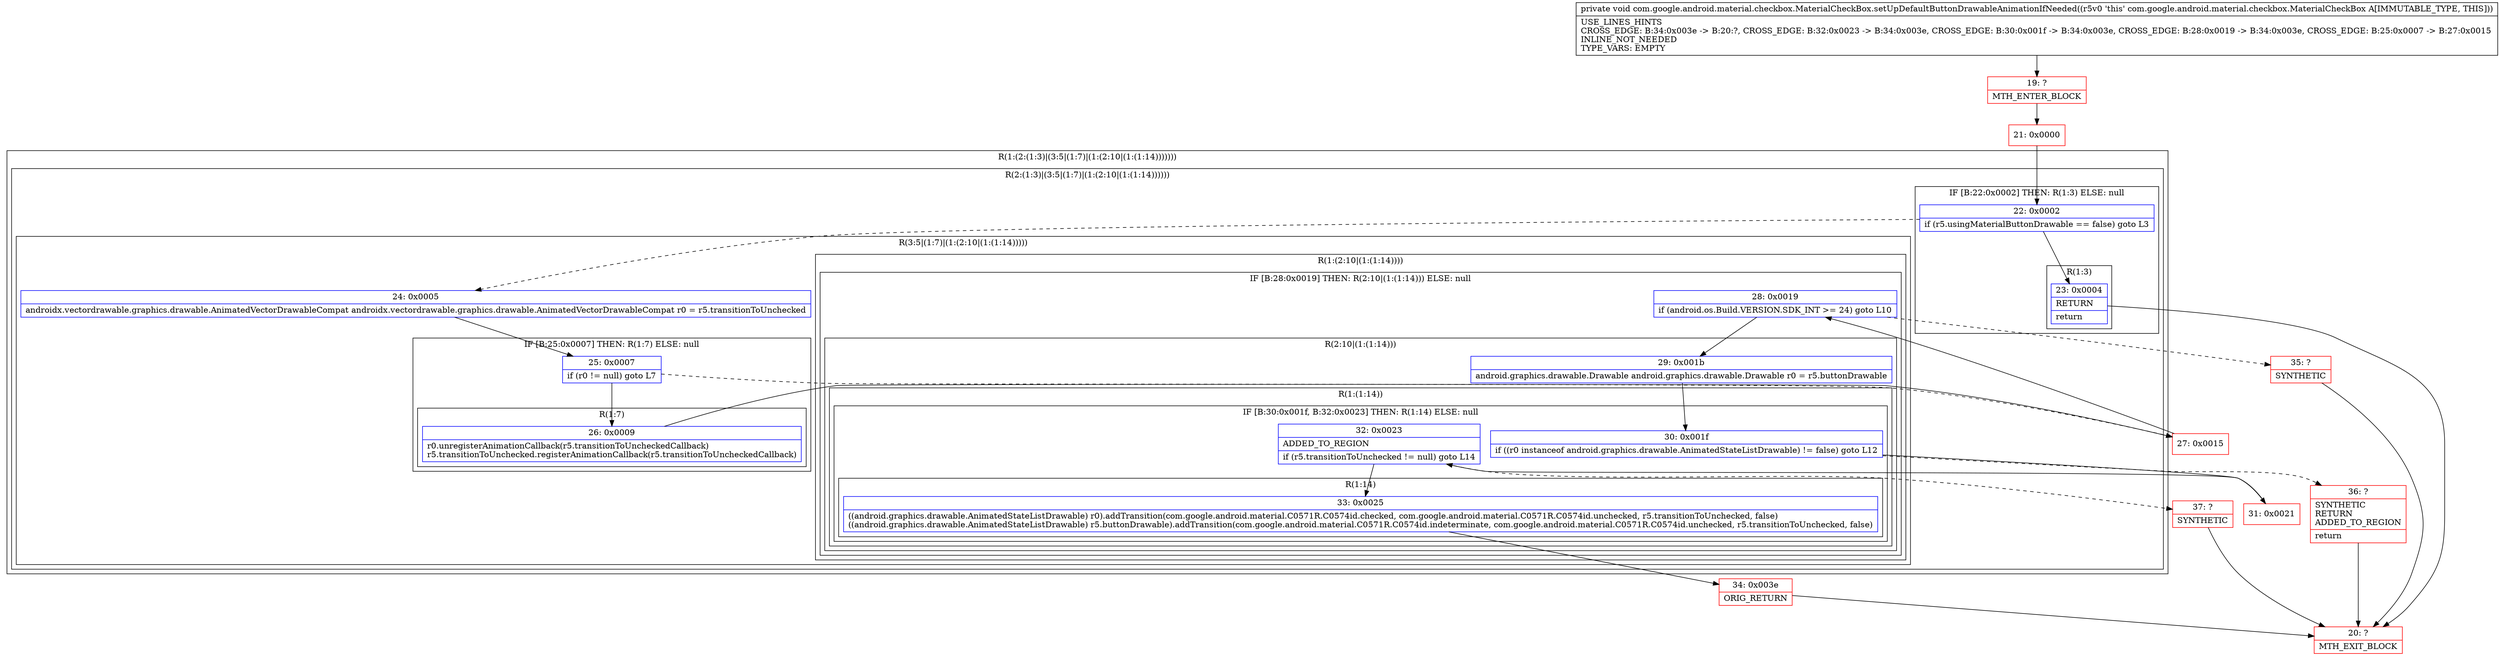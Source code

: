 digraph "CFG forcom.google.android.material.checkbox.MaterialCheckBox.setUpDefaultButtonDrawableAnimationIfNeeded()V" {
subgraph cluster_Region_1784004079 {
label = "R(1:(2:(1:3)|(3:5|(1:7)|(1:(2:10|(1:(1:14)))))))";
node [shape=record,color=blue];
subgraph cluster_Region_982968683 {
label = "R(2:(1:3)|(3:5|(1:7)|(1:(2:10|(1:(1:14))))))";
node [shape=record,color=blue];
subgraph cluster_IfRegion_264926355 {
label = "IF [B:22:0x0002] THEN: R(1:3) ELSE: null";
node [shape=record,color=blue];
Node_22 [shape=record,label="{22\:\ 0x0002|if (r5.usingMaterialButtonDrawable == false) goto L3\l}"];
subgraph cluster_Region_368006946 {
label = "R(1:3)";
node [shape=record,color=blue];
Node_23 [shape=record,label="{23\:\ 0x0004|RETURN\l|return\l}"];
}
}
subgraph cluster_Region_867680465 {
label = "R(3:5|(1:7)|(1:(2:10|(1:(1:14)))))";
node [shape=record,color=blue];
Node_24 [shape=record,label="{24\:\ 0x0005|androidx.vectordrawable.graphics.drawable.AnimatedVectorDrawableCompat androidx.vectordrawable.graphics.drawable.AnimatedVectorDrawableCompat r0 = r5.transitionToUnchecked\l}"];
subgraph cluster_IfRegion_1525913116 {
label = "IF [B:25:0x0007] THEN: R(1:7) ELSE: null";
node [shape=record,color=blue];
Node_25 [shape=record,label="{25\:\ 0x0007|if (r0 != null) goto L7\l}"];
subgraph cluster_Region_190330604 {
label = "R(1:7)";
node [shape=record,color=blue];
Node_26 [shape=record,label="{26\:\ 0x0009|r0.unregisterAnimationCallback(r5.transitionToUncheckedCallback)\lr5.transitionToUnchecked.registerAnimationCallback(r5.transitionToUncheckedCallback)\l}"];
}
}
subgraph cluster_Region_1385310901 {
label = "R(1:(2:10|(1:(1:14))))";
node [shape=record,color=blue];
subgraph cluster_IfRegion_1598184509 {
label = "IF [B:28:0x0019] THEN: R(2:10|(1:(1:14))) ELSE: null";
node [shape=record,color=blue];
Node_28 [shape=record,label="{28\:\ 0x0019|if (android.os.Build.VERSION.SDK_INT \>= 24) goto L10\l}"];
subgraph cluster_Region_1824364174 {
label = "R(2:10|(1:(1:14)))";
node [shape=record,color=blue];
Node_29 [shape=record,label="{29\:\ 0x001b|android.graphics.drawable.Drawable android.graphics.drawable.Drawable r0 = r5.buttonDrawable\l}"];
subgraph cluster_Region_57722282 {
label = "R(1:(1:14))";
node [shape=record,color=blue];
subgraph cluster_IfRegion_1635873408 {
label = "IF [B:30:0x001f, B:32:0x0023] THEN: R(1:14) ELSE: null";
node [shape=record,color=blue];
Node_30 [shape=record,label="{30\:\ 0x001f|if ((r0 instanceof android.graphics.drawable.AnimatedStateListDrawable) != false) goto L12\l}"];
Node_32 [shape=record,label="{32\:\ 0x0023|ADDED_TO_REGION\l|if (r5.transitionToUnchecked != null) goto L14\l}"];
subgraph cluster_Region_654592986 {
label = "R(1:14)";
node [shape=record,color=blue];
Node_33 [shape=record,label="{33\:\ 0x0025|((android.graphics.drawable.AnimatedStateListDrawable) r0).addTransition(com.google.android.material.C0571R.C0574id.checked, com.google.android.material.C0571R.C0574id.unchecked, r5.transitionToUnchecked, false)\l((android.graphics.drawable.AnimatedStateListDrawable) r5.buttonDrawable).addTransition(com.google.android.material.C0571R.C0574id.indeterminate, com.google.android.material.C0571R.C0574id.unchecked, r5.transitionToUnchecked, false)\l}"];
}
}
}
}
}
}
}
}
}
Node_19 [shape=record,color=red,label="{19\:\ ?|MTH_ENTER_BLOCK\l}"];
Node_21 [shape=record,color=red,label="{21\:\ 0x0000}"];
Node_20 [shape=record,color=red,label="{20\:\ ?|MTH_EXIT_BLOCK\l}"];
Node_27 [shape=record,color=red,label="{27\:\ 0x0015}"];
Node_31 [shape=record,color=red,label="{31\:\ 0x0021}"];
Node_34 [shape=record,color=red,label="{34\:\ 0x003e|ORIG_RETURN\l}"];
Node_37 [shape=record,color=red,label="{37\:\ ?|SYNTHETIC\l}"];
Node_36 [shape=record,color=red,label="{36\:\ ?|SYNTHETIC\lRETURN\lADDED_TO_REGION\l|return\l}"];
Node_35 [shape=record,color=red,label="{35\:\ ?|SYNTHETIC\l}"];
MethodNode[shape=record,label="{private void com.google.android.material.checkbox.MaterialCheckBox.setUpDefaultButtonDrawableAnimationIfNeeded((r5v0 'this' com.google.android.material.checkbox.MaterialCheckBox A[IMMUTABLE_TYPE, THIS]))  | USE_LINES_HINTS\lCROSS_EDGE: B:34:0x003e \-\> B:20:?, CROSS_EDGE: B:32:0x0023 \-\> B:34:0x003e, CROSS_EDGE: B:30:0x001f \-\> B:34:0x003e, CROSS_EDGE: B:28:0x0019 \-\> B:34:0x003e, CROSS_EDGE: B:25:0x0007 \-\> B:27:0x0015\lINLINE_NOT_NEEDED\lTYPE_VARS: EMPTY\l}"];
MethodNode -> Node_19;Node_22 -> Node_23;
Node_22 -> Node_24[style=dashed];
Node_23 -> Node_20;
Node_24 -> Node_25;
Node_25 -> Node_26;
Node_25 -> Node_27[style=dashed];
Node_26 -> Node_27;
Node_28 -> Node_29;
Node_28 -> Node_35[style=dashed];
Node_29 -> Node_30;
Node_30 -> Node_31;
Node_30 -> Node_36[style=dashed];
Node_32 -> Node_33;
Node_32 -> Node_37[style=dashed];
Node_33 -> Node_34;
Node_19 -> Node_21;
Node_21 -> Node_22;
Node_27 -> Node_28;
Node_31 -> Node_32;
Node_34 -> Node_20;
Node_37 -> Node_20;
Node_36 -> Node_20;
Node_35 -> Node_20;
}

